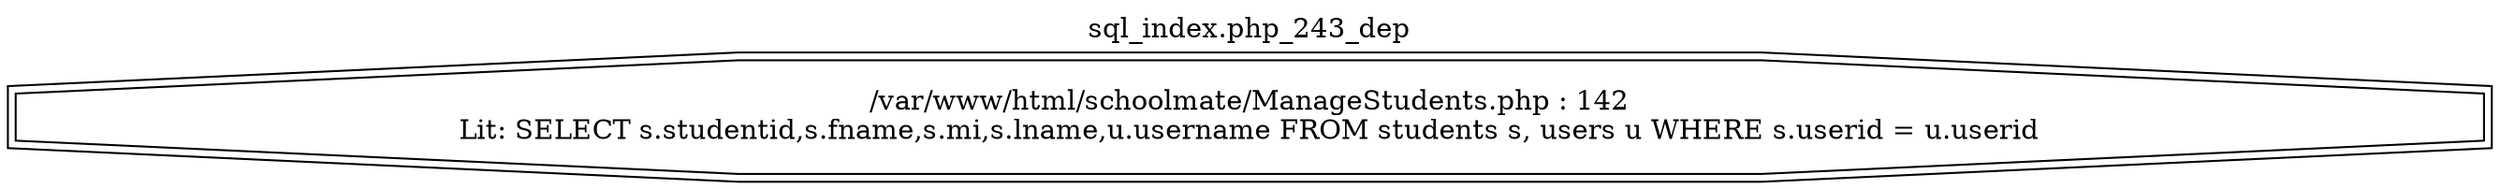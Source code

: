 digraph cfg {
  label="sql_index.php_243_dep";
  labelloc=t;
  n1 [shape=doubleoctagon, label="/var/www/html/schoolmate/ManageStudents.php : 142\nLit: SELECT s.studentid,s.fname,s.mi,s.lname,u.username FROM students s, users u WHERE s.userid = u.userid\n"];
}
